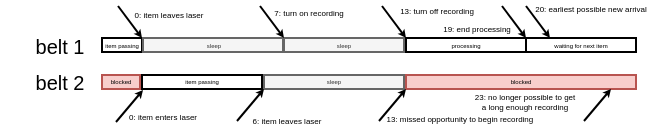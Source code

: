 <mxfile version="24.2.5" type="device">
  <diagram name="Side-1" id="zGbsFK9Ps-QXJO3GrENg">
    <mxGraphModel dx="333" dy="285" grid="0" gridSize="10" guides="1" tooltips="1" connect="1" arrows="1" fold="1" page="1" pageScale="1" pageWidth="827" pageHeight="1169" math="0" shadow="0">
      <root>
        <mxCell id="0" />
        <mxCell id="1" parent="0" />
        <mxCell id="aIvHawDQzk9AKYSY7quT-17" value="belt 1" style="text;html=1;align=center;verticalAlign=middle;whiteSpace=wrap;rounded=0;fontSize=10;" parent="1" vertex="1">
          <mxGeometry x="211" y="78.5" width="60" height="30" as="geometry" />
        </mxCell>
        <mxCell id="aIvHawDQzk9AKYSY7quT-18" value="belt 2" style="text;html=1;align=center;verticalAlign=middle;whiteSpace=wrap;rounded=0;fontSize=10;" parent="1" vertex="1">
          <mxGeometry x="211" y="97" width="60" height="30" as="geometry" />
        </mxCell>
        <mxCell id="XbBxayx_aqGSO9xCxAOB-2" value="item passing" style="rounded=0;whiteSpace=wrap;html=1;fontSize=3;" vertex="1" parent="1">
          <mxGeometry x="262" y="90" width="20" height="7" as="geometry" />
        </mxCell>
        <mxCell id="XbBxayx_aqGSO9xCxAOB-4" value="&lt;font style=&quot;font-size: 3px;&quot;&gt;sleep&lt;/font&gt;" style="rounded=0;whiteSpace=wrap;html=1;glass=0;shadow=0;gradientDirection=north;fillStyle=auto;fillColor=#f5f5f5;strokeWidth=1;strokeColor=#666666;fontColor=#333333;verticalAlign=middle;fontSize=3;" vertex="1" parent="1">
          <mxGeometry x="353" y="90" width="60" height="7" as="geometry" />
        </mxCell>
        <mxCell id="XbBxayx_aqGSO9xCxAOB-5" value="&lt;font style=&quot;font-size: 3px;&quot;&gt;sleep&lt;/font&gt;" style="rounded=0;whiteSpace=wrap;html=1;glass=0;shadow=0;gradientDirection=north;fillStyle=auto;fillColor=#f5f5f5;strokeWidth=1;strokeColor=#666666;fontColor=#333333;fontSize=3;" vertex="1" parent="1">
          <mxGeometry x="282.5" y="90" width="70" height="7" as="geometry" />
        </mxCell>
        <mxCell id="XbBxayx_aqGSO9xCxAOB-6" value="processing" style="rounded=0;whiteSpace=wrap;html=1;fontSize=3;verticalAlign=middle;spacingBottom=0;" vertex="1" parent="1">
          <mxGeometry x="414" y="90" width="60" height="7" as="geometry" />
        </mxCell>
        <mxCell id="XbBxayx_aqGSO9xCxAOB-7" value="waiting for next item" style="rounded=0;whiteSpace=wrap;html=1;fontSize=3;" vertex="1" parent="1">
          <mxGeometry x="474" y="90" width="55" height="7" as="geometry" />
        </mxCell>
        <mxCell id="XbBxayx_aqGSO9xCxAOB-8" value="item passing" style="rounded=0;whiteSpace=wrap;html=1;fontSize=3;" vertex="1" parent="1">
          <mxGeometry x="282" y="108.5" width="60" height="7" as="geometry" />
        </mxCell>
        <mxCell id="XbBxayx_aqGSO9xCxAOB-12" value="&lt;font style=&quot;font-size: 3px;&quot;&gt;sleep&lt;/font&gt;" style="rounded=0;whiteSpace=wrap;html=1;glass=0;shadow=0;gradientDirection=north;fillStyle=auto;fillColor=#f5f5f5;strokeWidth=1;strokeColor=#666666;fontColor=#333333;fontSize=3;" vertex="1" parent="1">
          <mxGeometry x="343" y="108.5" width="70" height="7" as="geometry" />
        </mxCell>
        <mxCell id="XbBxayx_aqGSO9xCxAOB-13" value="&lt;font style=&quot;font-size: 3px;&quot;&gt;blocked&lt;/font&gt;" style="rounded=0;whiteSpace=wrap;html=1;fillColor=#f8cecc;strokeColor=#b85450;fontSize=3;" vertex="1" parent="1">
          <mxGeometry x="414" y="108.5" width="115" height="7" as="geometry" />
        </mxCell>
        <mxCell id="XbBxayx_aqGSO9xCxAOB-15" value="&lt;font style=&quot;font-size: 3px;&quot;&gt;blocked&lt;/font&gt;" style="rounded=0;whiteSpace=wrap;html=1;fillColor=#f8cecc;strokeColor=#b85450;fontSize=3;" vertex="1" parent="1">
          <mxGeometry x="262" y="108.5" width="19" height="7" as="geometry" />
        </mxCell>
        <mxCell id="XbBxayx_aqGSO9xCxAOB-16" value="0: item enters laser" style="endArrow=classic;html=1;rounded=0;endSize=1;labelBackgroundColor=none;fontSize=4;" edge="1" parent="1">
          <mxGeometry x="0.563" y="-16" width="50" height="50" relative="1" as="geometry">
            <mxPoint x="269" y="132" as="sourcePoint" />
            <mxPoint x="282.5" y="116" as="targetPoint" />
            <mxPoint as="offset" />
          </mxGeometry>
        </mxCell>
        <mxCell id="XbBxayx_aqGSO9xCxAOB-17" value="6: item leaves laser" style="endArrow=classic;html=1;rounded=0;endSize=1;labelBackgroundColor=none;fontSize=4;" edge="1" parent="1">
          <mxGeometry x="0.509" y="-19" width="50" height="50" relative="1" as="geometry">
            <mxPoint x="329.5" y="131.5" as="sourcePoint" />
            <mxPoint x="343" y="115.5" as="targetPoint" />
            <mxPoint as="offset" />
          </mxGeometry>
        </mxCell>
        <mxCell id="XbBxayx_aqGSO9xCxAOB-18" value="13: missed opportunity to begin recording&amp;nbsp;" style="endArrow=classic;html=1;rounded=0;endSize=1;labelBackgroundColor=none;fontSize=4;" edge="1" parent="1">
          <mxGeometry x="1" y="-31" width="50" height="50" relative="1" as="geometry">
            <mxPoint x="400.5" y="131.5" as="sourcePoint" />
            <mxPoint x="414" y="115.5" as="targetPoint" />
            <mxPoint x="3" y="-4" as="offset" />
          </mxGeometry>
        </mxCell>
        <mxCell id="XbBxayx_aqGSO9xCxAOB-19" value="0: item leaves laser" style="endArrow=classic;html=1;rounded=0;endSize=1;entryX=1;entryY=0;entryDx=0;entryDy=0;labelBackgroundColor=none;fontSize=4;" edge="1" parent="1" target="XbBxayx_aqGSO9xCxAOB-2">
          <mxGeometry x="0.9" y="17" width="50" height="50" relative="1" as="geometry">
            <mxPoint x="270" y="74" as="sourcePoint" />
            <mxPoint x="278.25" y="69" as="targetPoint" />
            <mxPoint as="offset" />
          </mxGeometry>
        </mxCell>
        <mxCell id="XbBxayx_aqGSO9xCxAOB-20" value="7: turn on recording" style="endArrow=classic;html=1;rounded=0;endSize=1;entryX=1;entryY=0;entryDx=0;entryDy=0;labelBackgroundColor=none;fontSize=4;" edge="1" parent="1">
          <mxGeometry x="0.76" y="17" width="50" height="50" relative="1" as="geometry">
            <mxPoint x="341" y="74" as="sourcePoint" />
            <mxPoint x="353" y="90" as="targetPoint" />
            <mxPoint as="offset" />
          </mxGeometry>
        </mxCell>
        <mxCell id="XbBxayx_aqGSO9xCxAOB-21" value="13: turn off recording" style="endArrow=classic;html=1;rounded=0;endSize=1;entryX=1;entryY=0;entryDx=0;entryDy=0;labelBackgroundColor=none;fontSize=4;" edge="1" parent="1">
          <mxGeometry x="0.86" y="20" width="50" height="50" relative="1" as="geometry">
            <mxPoint x="402" y="74" as="sourcePoint" />
            <mxPoint x="414" y="90" as="targetPoint" />
            <mxPoint as="offset" />
          </mxGeometry>
        </mxCell>
        <mxCell id="XbBxayx_aqGSO9xCxAOB-23" value="19: end processing" style="endArrow=classic;html=1;rounded=0;endSize=1;entryX=1;entryY=0;entryDx=0;entryDy=0;labelBackgroundColor=none;fontSize=4;" edge="1" parent="1">
          <mxGeometry x="-0.82" y="-18" width="50" height="50" relative="1" as="geometry">
            <mxPoint x="462" y="74" as="sourcePoint" />
            <mxPoint x="474" y="90" as="targetPoint" />
            <mxPoint as="offset" />
          </mxGeometry>
        </mxCell>
        <mxCell id="XbBxayx_aqGSO9xCxAOB-24" value="23: no longer possible to get &lt;br&gt;a long enough recording" style="endArrow=classic;html=1;rounded=0;endSize=1;labelBackgroundColor=none;fontSize=4;" edge="1" parent="1">
          <mxGeometry x="-1" y="31" width="50" height="50" relative="1" as="geometry">
            <mxPoint x="503" y="131.5" as="sourcePoint" />
            <mxPoint x="516.5" y="115.5" as="targetPoint" />
            <mxPoint x="-6" y="10" as="offset" />
          </mxGeometry>
        </mxCell>
        <mxCell id="XbBxayx_aqGSO9xCxAOB-25" value="20: earliest possible new arrival" style="endArrow=classic;html=1;rounded=0;endSize=1;entryX=1;entryY=0;entryDx=0;entryDy=0;labelBackgroundColor=none;fontSize=4;" edge="1" parent="1">
          <mxGeometry x="1" y="24" width="50" height="50" relative="1" as="geometry">
            <mxPoint x="474" y="74" as="sourcePoint" />
            <mxPoint x="486" y="90" as="targetPoint" />
            <mxPoint x="1" as="offset" />
          </mxGeometry>
        </mxCell>
      </root>
    </mxGraphModel>
  </diagram>
</mxfile>
